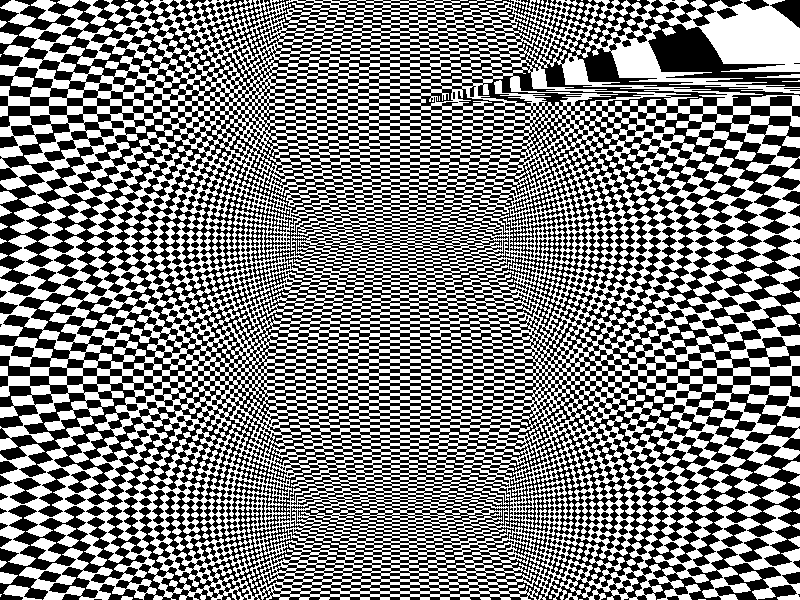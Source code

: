 #include "colors.inc"

// Unit is one block size

// Width of the room (left-right axis of the lithography)
#declare widthRoom = 25.0;
// Length of the room (top-bottom axis of the lithography)
#declare lengthRoom = 102.0;

// Scale of the blocks
#declare scaleBlock = <1.0, 0.5, 0.5>;

// Texture of the blocks
#declare texBlock = texture {
  pigment { checker color rgb 0, color rgb 1 }
  scale scaleBlock
}

// Camera definition
#declare posCamera = <0.0, 0.0, 0.0>;
#declare lookAt = <0.0, 0.2375 * lengthRoom, -0.5 * lengthRoom>;
camera {
  cylinder 2
  angle 200
  location posCamera
  look_at lookAt
  right x * 3.0
  up y
}

// Light source
light_source {
  posCamera
  color rgb 1.0
}

// House of stairs
#declare HouseOfStairs = union {
  difference {
    box { 
      -0.5, 0.5
      scale scaleBlock
      scale <widthRoom, lengthRoom, lengthRoom>
      scale 1.1
    }
    box {
      -0.5, 0.5
      scale scaleBlock
      scale <widthRoom, lengthRoom, lengthRoom>
    }
  }
  box {
    #declare widthPlatform = 10.0;
    #declare lengthPlatform = 50.0;
    #declare heightPlatform = 52.0;
    <-0.5 * widthRoom, 0.5 * lengthRoom, -0.5 * lengthRoom + heightPlatform>
    <-0.5 * widthRoom + widthPlatform, 0.5 * lengthRoom - lengthPlatform, -0.5 * lengthRoom + heightPlatform + 1.0>
    scale scaleBlock
  }
  texture {
    texBlock
  } 
}

// Whole scene
object {
  HouseOfStairs
}
